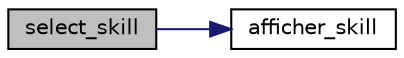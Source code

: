 digraph "select_skill"
{
 // INTERACTIVE_SVG=YES
  bgcolor="transparent";
  edge [fontname="Helvetica",fontsize="10",labelfontname="Helvetica",labelfontsize="10"];
  node [fontname="Helvetica",fontsize="10",shape=record];
  rankdir="LR";
  Node1 [label="select_skill",height=0.2,width=0.4,color="black", fillcolor="grey75", style="filled", fontcolor="black"];
  Node1 -> Node2 [color="midnightblue",fontsize="10",style="solid",fontname="Helvetica"];
  Node2 [label="afficher_skill",height=0.2,width=0.4,color="black",URL="$_minimale_8c.html#a4c19cd4d694f2f549079791a1e11a019",tooltip="Affiche le nom, la portée, la puissance d&#39;une compétence. "];
}
